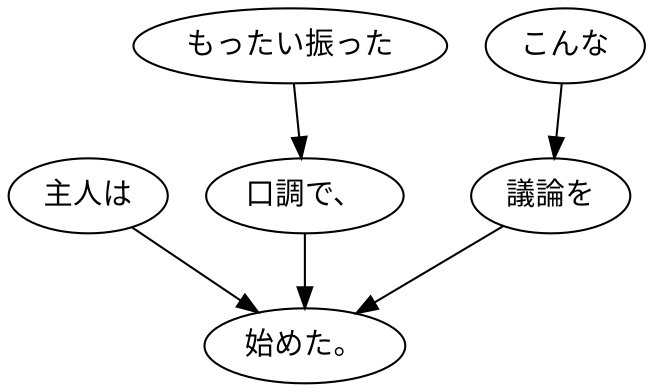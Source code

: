 digraph graph8477 {
	node0 [label="主人は"];
	node1 [label="もったい振った"];
	node2 [label="口調で、"];
	node3 [label="こんな"];
	node4 [label="議論を"];
	node5 [label="始めた。"];
	node0 -> node5;
	node1 -> node2;
	node2 -> node5;
	node3 -> node4;
	node4 -> node5;
}
